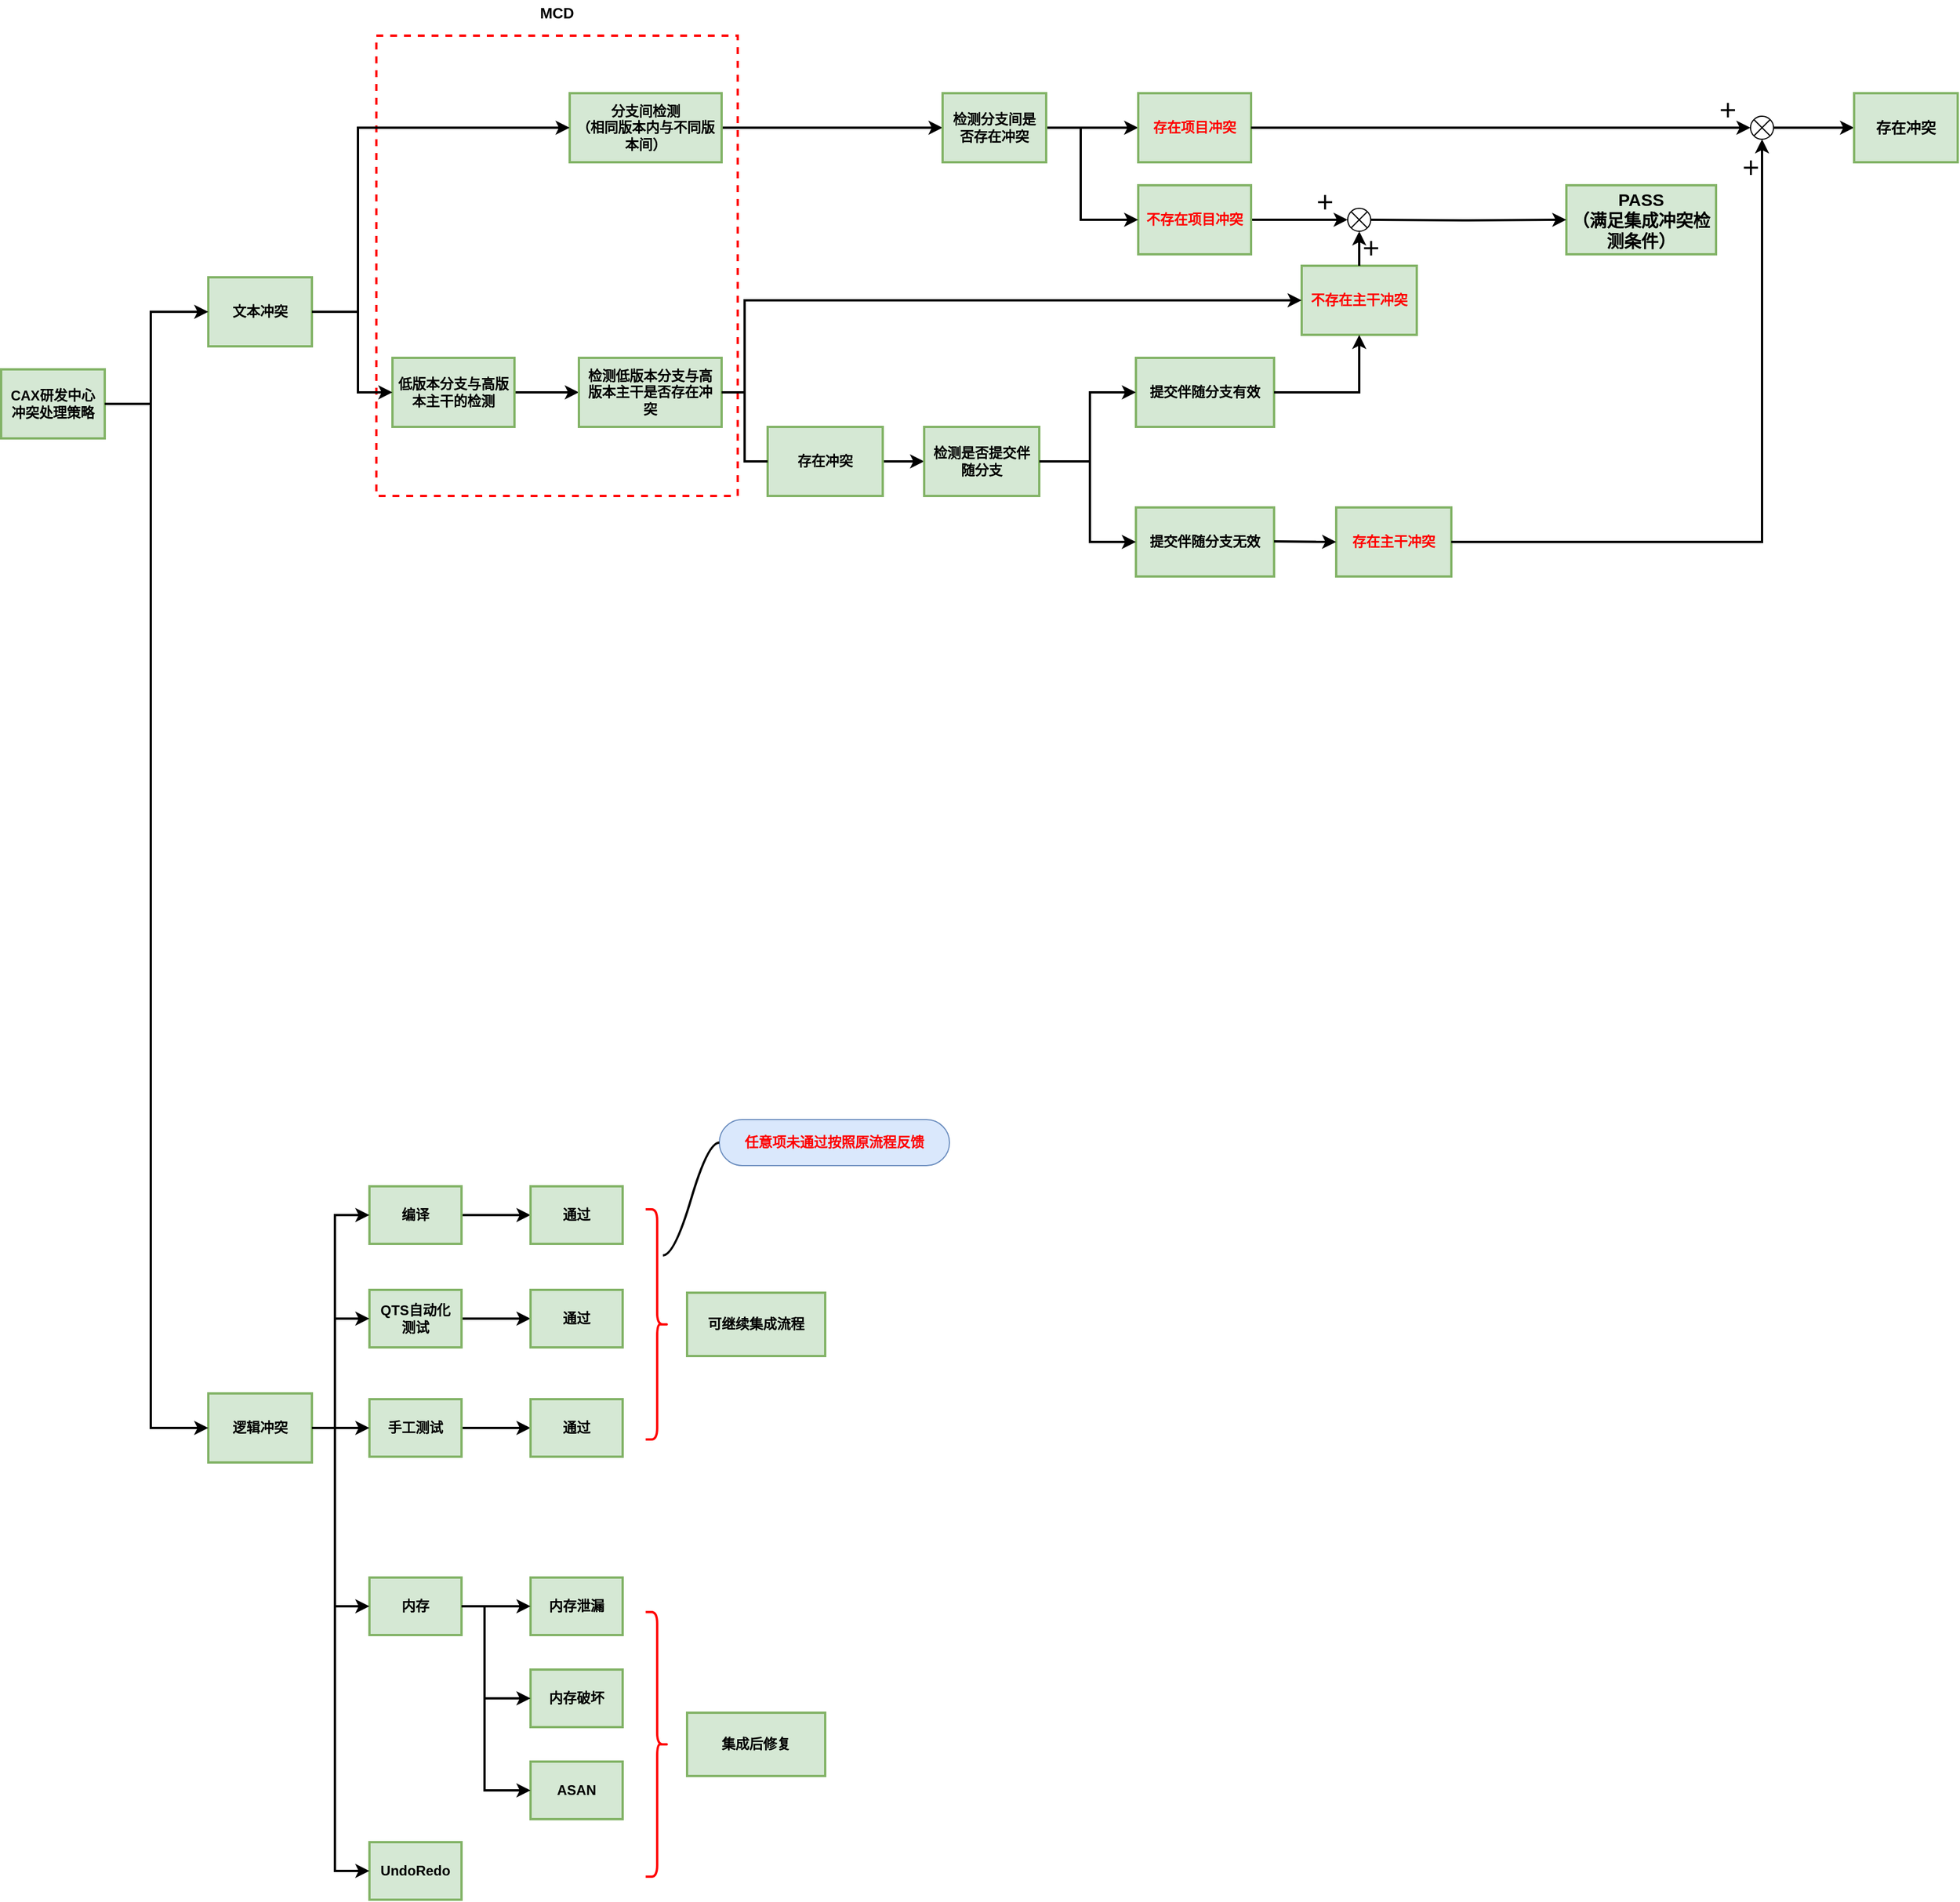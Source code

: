 <mxfile version="18.0.2" type="github">
  <diagram id="D4ulN_NYA70THIKxF5Tm" name="Page-1">
    <mxGraphModel dx="2249" dy="1963" grid="1" gridSize="10" guides="1" tooltips="1" connect="1" arrows="1" fold="1" page="1" pageScale="1" pageWidth="827" pageHeight="1169" math="0" shadow="0">
      <root>
        <mxCell id="0" />
        <mxCell id="1" parent="0" />
        <mxCell id="JzqUl4RdUkzFkftv-TBu-1" value="CAX研发中心冲突处理策略" style="rounded=0;whiteSpace=wrap;html=1;fillColor=#d5e8d4;strokeColor=#82B366;strokeWidth=2;sketch=0;glass=0;shadow=0;spacing=6;fontStyle=1" vertex="1" parent="1">
          <mxGeometry x="-10" y="250" width="90" height="60" as="geometry" />
        </mxCell>
        <mxCell id="JzqUl4RdUkzFkftv-TBu-2" value="文本冲突" style="rounded=0;whiteSpace=wrap;html=1;fillColor=#d5e8d4;strokeColor=#82B366;strokeWidth=2;sketch=0;glass=0;shadow=0;spacing=6;fontStyle=1" vertex="1" parent="1">
          <mxGeometry x="170" y="170" width="90" height="60" as="geometry" />
        </mxCell>
        <mxCell id="JzqUl4RdUkzFkftv-TBu-3" value="逻辑冲突" style="rounded=0;whiteSpace=wrap;html=1;fillColor=#d5e8d4;strokeColor=#82B366;strokeWidth=2;sketch=0;glass=0;shadow=0;spacing=6;fontStyle=1" vertex="1" parent="1">
          <mxGeometry x="170" y="1140" width="90" height="60" as="geometry" />
        </mxCell>
        <mxCell id="JzqUl4RdUkzFkftv-TBu-4" value="" style="endArrow=classic;html=1;rounded=0;exitX=1;exitY=0.5;exitDx=0;exitDy=0;entryX=0;entryY=0.5;entryDx=0;entryDy=0;strokeWidth=2;" edge="1" parent="1" source="JzqUl4RdUkzFkftv-TBu-1" target="JzqUl4RdUkzFkftv-TBu-2">
          <mxGeometry width="50" height="50" relative="1" as="geometry">
            <mxPoint x="80" y="310" as="sourcePoint" />
            <mxPoint x="130" y="260" as="targetPoint" />
            <Array as="points">
              <mxPoint x="120" y="280" />
              <mxPoint x="120" y="200" />
            </Array>
          </mxGeometry>
        </mxCell>
        <mxCell id="JzqUl4RdUkzFkftv-TBu-5" value="" style="endArrow=classic;html=1;rounded=0;entryX=0;entryY=0.5;entryDx=0;entryDy=0;strokeWidth=2;" edge="1" parent="1" target="JzqUl4RdUkzFkftv-TBu-3">
          <mxGeometry width="50" height="50" relative="1" as="geometry">
            <mxPoint x="120" y="280" as="sourcePoint" />
            <mxPoint x="180" y="210" as="targetPoint" />
            <Array as="points">
              <mxPoint x="120" y="480" />
              <mxPoint x="120" y="700" />
              <mxPoint x="120" y="1040" />
              <mxPoint x="120" y="1170" />
            </Array>
          </mxGeometry>
        </mxCell>
        <mxCell id="JzqUl4RdUkzFkftv-TBu-12" value="" style="endArrow=none;html=1;rounded=0;strokeWidth=2;" edge="1" parent="1" source="JzqUl4RdUkzFkftv-TBu-2">
          <mxGeometry width="50" height="50" relative="1" as="geometry">
            <mxPoint x="260" y="250" as="sourcePoint" />
            <mxPoint x="300" y="200" as="targetPoint" />
          </mxGeometry>
        </mxCell>
        <mxCell id="JzqUl4RdUkzFkftv-TBu-69" value="" style="edgeStyle=orthogonalEdgeStyle;rounded=0;orthogonalLoop=1;jettySize=auto;html=1;strokeWidth=2;" edge="1" parent="1" source="JzqUl4RdUkzFkftv-TBu-65" target="JzqUl4RdUkzFkftv-TBu-68">
          <mxGeometry relative="1" as="geometry" />
        </mxCell>
        <mxCell id="JzqUl4RdUkzFkftv-TBu-65" value="编译" style="rounded=0;whiteSpace=wrap;html=1;fillColor=#d5e8d4;strokeColor=#82B366;strokeWidth=2;sketch=0;glass=0;shadow=0;spacing=6;fontStyle=1" vertex="1" parent="1">
          <mxGeometry x="310" y="960" width="80" height="50" as="geometry" />
        </mxCell>
        <mxCell id="JzqUl4RdUkzFkftv-TBu-71" value="" style="edgeStyle=orthogonalEdgeStyle;rounded=0;orthogonalLoop=1;jettySize=auto;html=1;strokeWidth=2;" edge="1" parent="1" source="JzqUl4RdUkzFkftv-TBu-66" target="JzqUl4RdUkzFkftv-TBu-70">
          <mxGeometry relative="1" as="geometry" />
        </mxCell>
        <mxCell id="JzqUl4RdUkzFkftv-TBu-66" value="QTS自动化测试" style="rounded=0;whiteSpace=wrap;html=1;fillColor=#d5e8d4;strokeColor=#82B366;strokeWidth=2;sketch=0;glass=0;shadow=0;spacing=6;fontStyle=1" vertex="1" parent="1">
          <mxGeometry x="310" y="1050" width="80" height="50" as="geometry" />
        </mxCell>
        <mxCell id="JzqUl4RdUkzFkftv-TBu-73" value="" style="edgeStyle=orthogonalEdgeStyle;rounded=0;orthogonalLoop=1;jettySize=auto;html=1;strokeWidth=2;" edge="1" parent="1" source="JzqUl4RdUkzFkftv-TBu-67" target="JzqUl4RdUkzFkftv-TBu-72">
          <mxGeometry relative="1" as="geometry" />
        </mxCell>
        <mxCell id="JzqUl4RdUkzFkftv-TBu-67" value="手工测试" style="rounded=0;whiteSpace=wrap;html=1;fillColor=#d5e8d4;strokeColor=#82B366;strokeWidth=2;sketch=0;glass=0;shadow=0;spacing=6;fontStyle=1" vertex="1" parent="1">
          <mxGeometry x="310" y="1145" width="80" height="50" as="geometry" />
        </mxCell>
        <mxCell id="JzqUl4RdUkzFkftv-TBu-68" value="通过" style="rounded=0;whiteSpace=wrap;html=1;fillColor=#d5e8d4;strokeColor=#82B366;strokeWidth=2;sketch=0;glass=0;shadow=0;spacing=6;fontStyle=1" vertex="1" parent="1">
          <mxGeometry x="450" y="960" width="80" height="50" as="geometry" />
        </mxCell>
        <mxCell id="JzqUl4RdUkzFkftv-TBu-70" value="通过" style="rounded=0;whiteSpace=wrap;html=1;fillColor=#d5e8d4;strokeColor=#82B366;strokeWidth=2;sketch=0;glass=0;shadow=0;spacing=6;fontStyle=1" vertex="1" parent="1">
          <mxGeometry x="450" y="1050" width="80" height="50" as="geometry" />
        </mxCell>
        <mxCell id="JzqUl4RdUkzFkftv-TBu-72" value="通过" style="rounded=0;whiteSpace=wrap;html=1;fillColor=#d5e8d4;strokeColor=#82B366;strokeWidth=2;sketch=0;glass=0;shadow=0;spacing=6;fontStyle=1" vertex="1" parent="1">
          <mxGeometry x="450" y="1145" width="80" height="50" as="geometry" />
        </mxCell>
        <mxCell id="JzqUl4RdUkzFkftv-TBu-74" value="内存" style="rounded=0;whiteSpace=wrap;html=1;fillColor=#d5e8d4;strokeColor=#82B366;strokeWidth=2;sketch=0;glass=0;shadow=0;spacing=6;fontStyle=1" vertex="1" parent="1">
          <mxGeometry x="310" y="1300" width="80" height="50" as="geometry" />
        </mxCell>
        <mxCell id="JzqUl4RdUkzFkftv-TBu-75" value="UndoRedo" style="rounded=0;whiteSpace=wrap;html=1;fillColor=#d5e8d4;strokeColor=#82B366;strokeWidth=2;sketch=0;glass=0;shadow=0;spacing=6;fontStyle=1" vertex="1" parent="1">
          <mxGeometry x="310" y="1530" width="80" height="50" as="geometry" />
        </mxCell>
        <mxCell id="JzqUl4RdUkzFkftv-TBu-76" value="内存泄漏" style="rounded=0;whiteSpace=wrap;html=1;fillColor=#d5e8d4;strokeColor=#82B366;strokeWidth=2;sketch=0;glass=0;shadow=0;spacing=6;fontStyle=1" vertex="1" parent="1">
          <mxGeometry x="450" y="1300" width="80" height="50" as="geometry" />
        </mxCell>
        <mxCell id="JzqUl4RdUkzFkftv-TBu-78" value="内存破坏" style="rounded=0;whiteSpace=wrap;html=1;fillColor=#d5e8d4;strokeColor=#82B366;strokeWidth=2;sketch=0;glass=0;shadow=0;spacing=6;fontStyle=1" vertex="1" parent="1">
          <mxGeometry x="450" y="1380" width="80" height="50" as="geometry" />
        </mxCell>
        <mxCell id="JzqUl4RdUkzFkftv-TBu-79" value="ASAN" style="rounded=0;whiteSpace=wrap;html=1;fillColor=#d5e8d4;strokeColor=#82B366;strokeWidth=2;sketch=0;glass=0;shadow=0;spacing=6;fontStyle=1" vertex="1" parent="1">
          <mxGeometry x="450" y="1460" width="80" height="50" as="geometry" />
        </mxCell>
        <mxCell id="JzqUl4RdUkzFkftv-TBu-82" value="" style="endArrow=classic;html=1;rounded=0;strokeWidth=2;entryX=0;entryY=0.5;entryDx=0;entryDy=0;" edge="1" parent="1" target="JzqUl4RdUkzFkftv-TBu-78">
          <mxGeometry width="50" height="50" relative="1" as="geometry">
            <mxPoint x="410" y="1325" as="sourcePoint" />
            <mxPoint x="450" y="1370" as="targetPoint" />
            <Array as="points">
              <mxPoint x="410" y="1405" />
            </Array>
          </mxGeometry>
        </mxCell>
        <mxCell id="JzqUl4RdUkzFkftv-TBu-83" value="" style="endArrow=classic;html=1;rounded=0;strokeWidth=2;entryX=0;entryY=0.5;entryDx=0;entryDy=0;" edge="1" parent="1" target="JzqUl4RdUkzFkftv-TBu-79">
          <mxGeometry width="50" height="50" relative="1" as="geometry">
            <mxPoint x="410" y="1400" as="sourcePoint" />
            <mxPoint x="410" y="1430" as="targetPoint" />
            <Array as="points">
              <mxPoint x="410" y="1485" />
            </Array>
          </mxGeometry>
        </mxCell>
        <mxCell id="JzqUl4RdUkzFkftv-TBu-84" value="" style="endArrow=classic;html=1;rounded=0;strokeWidth=2;entryX=0;entryY=0.5;entryDx=0;entryDy=0;" edge="1" parent="1" target="JzqUl4RdUkzFkftv-TBu-76">
          <mxGeometry width="50" height="50" relative="1" as="geometry">
            <mxPoint x="390" y="1325" as="sourcePoint" />
            <mxPoint x="460" y="1270" as="targetPoint" />
          </mxGeometry>
        </mxCell>
        <mxCell id="JzqUl4RdUkzFkftv-TBu-85" value="" style="endArrow=classic;html=1;rounded=0;strokeWidth=2;exitX=1;exitY=0.5;exitDx=0;exitDy=0;entryX=0;entryY=0.5;entryDx=0;entryDy=0;" edge="1" parent="1" source="JzqUl4RdUkzFkftv-TBu-3" target="JzqUl4RdUkzFkftv-TBu-65">
          <mxGeometry width="50" height="50" relative="1" as="geometry">
            <mxPoint x="250" y="1290" as="sourcePoint" />
            <mxPoint x="300" y="1240" as="targetPoint" />
            <Array as="points">
              <mxPoint x="280" y="1170" />
              <mxPoint x="280" y="985" />
            </Array>
          </mxGeometry>
        </mxCell>
        <mxCell id="JzqUl4RdUkzFkftv-TBu-86" value="" style="endArrow=classic;html=1;rounded=0;strokeWidth=2;entryX=0;entryY=0.5;entryDx=0;entryDy=0;" edge="1" parent="1" target="JzqUl4RdUkzFkftv-TBu-67">
          <mxGeometry width="50" height="50" relative="1" as="geometry">
            <mxPoint x="280" y="1170" as="sourcePoint" />
            <mxPoint x="310" y="1220" as="targetPoint" />
          </mxGeometry>
        </mxCell>
        <mxCell id="JzqUl4RdUkzFkftv-TBu-87" value="" style="endArrow=classic;html=1;rounded=0;strokeWidth=2;entryX=0;entryY=0.5;entryDx=0;entryDy=0;" edge="1" parent="1" target="JzqUl4RdUkzFkftv-TBu-66">
          <mxGeometry width="50" height="50" relative="1" as="geometry">
            <mxPoint x="280" y="1075" as="sourcePoint" />
            <mxPoint x="270" y="1050" as="targetPoint" />
          </mxGeometry>
        </mxCell>
        <mxCell id="JzqUl4RdUkzFkftv-TBu-88" value="" style="endArrow=classic;html=1;rounded=0;strokeWidth=2;entryX=0;entryY=0.5;entryDx=0;entryDy=0;" edge="1" parent="1" target="JzqUl4RdUkzFkftv-TBu-74">
          <mxGeometry width="50" height="50" relative="1" as="geometry">
            <mxPoint x="280" y="1170" as="sourcePoint" />
            <mxPoint x="270" y="1260" as="targetPoint" />
            <Array as="points">
              <mxPoint x="280" y="1325" />
            </Array>
          </mxGeometry>
        </mxCell>
        <mxCell id="JzqUl4RdUkzFkftv-TBu-89" value="" style="endArrow=classic;html=1;rounded=0;strokeWidth=2;entryX=0;entryY=0.5;entryDx=0;entryDy=0;" edge="1" parent="1" target="JzqUl4RdUkzFkftv-TBu-75">
          <mxGeometry width="50" height="50" relative="1" as="geometry">
            <mxPoint x="280" y="1320" as="sourcePoint" />
            <mxPoint x="240" y="1430" as="targetPoint" />
            <Array as="points">
              <mxPoint x="280" y="1555" />
            </Array>
          </mxGeometry>
        </mxCell>
        <mxCell id="JzqUl4RdUkzFkftv-TBu-90" value="" style="shape=curlyBracket;whiteSpace=wrap;html=1;rounded=1;flipH=1;shadow=0;glass=0;sketch=0;strokeColor=#FF0000;strokeWidth=2;fillColor=#FF0000;fontColor=#ffffff;size=0.5;" vertex="1" parent="1">
          <mxGeometry x="550" y="980" width="20" height="200" as="geometry" />
        </mxCell>
        <mxCell id="JzqUl4RdUkzFkftv-TBu-91" value="可继续集成流程" style="rounded=0;whiteSpace=wrap;html=1;fillColor=#d5e8d4;strokeColor=#82B366;strokeWidth=2;sketch=0;glass=0;shadow=0;spacing=6;fontStyle=1" vertex="1" parent="1">
          <mxGeometry x="586" y="1052.5" width="120" height="55" as="geometry" />
        </mxCell>
        <mxCell id="JzqUl4RdUkzFkftv-TBu-93" value="&lt;b&gt;&lt;font color=&quot;#ff0000&quot;&gt;任意项未通过按照原流程反馈&lt;/font&gt;&lt;/b&gt;" style="whiteSpace=wrap;html=1;rounded=1;arcSize=50;align=center;verticalAlign=middle;strokeWidth=1;autosize=1;spacing=8;treeFolding=1;treeMoving=1;newEdgeStyle={&quot;edgeStyle&quot;:&quot;entityRelationEdgeStyle&quot;,&quot;startArrow&quot;:&quot;none&quot;,&quot;endArrow&quot;:&quot;none&quot;,&quot;segment&quot;:10,&quot;curved&quot;:1};shadow=0;glass=0;sketch=0;fillColor=#dae8fc;strokeColor=#6c8ebf;" vertex="1" parent="1">
          <mxGeometry x="614" y="902" width="200" height="40" as="geometry" />
        </mxCell>
        <mxCell id="JzqUl4RdUkzFkftv-TBu-94" value="" style="edgeStyle=entityRelationEdgeStyle;startArrow=none;endArrow=none;segment=10;curved=1;rounded=0;strokeWidth=2;exitX=0.25;exitY=0.2;exitDx=0;exitDy=0;exitPerimeter=0;" edge="1" target="JzqUl4RdUkzFkftv-TBu-93" parent="1" source="JzqUl4RdUkzFkftv-TBu-90">
          <mxGeometry relative="1" as="geometry">
            <mxPoint x="800" y="1020" as="sourcePoint" />
          </mxGeometry>
        </mxCell>
        <mxCell id="JzqUl4RdUkzFkftv-TBu-95" value="" style="shape=curlyBracket;whiteSpace=wrap;html=1;rounded=1;flipH=1;shadow=0;glass=0;sketch=0;strokeColor=#FF0000;strokeWidth=2;fillColor=#FF0000;fontColor=#ffffff;size=0.5;" vertex="1" parent="1">
          <mxGeometry x="550" y="1330" width="20" height="230" as="geometry" />
        </mxCell>
        <mxCell id="JzqUl4RdUkzFkftv-TBu-96" value="集成后修复" style="rounded=0;whiteSpace=wrap;html=1;fillColor=#d5e8d4;strokeColor=#82B366;strokeWidth=2;sketch=0;glass=0;shadow=0;spacing=6;fontStyle=1" vertex="1" parent="1">
          <mxGeometry x="586" y="1417.5" width="120" height="55" as="geometry" />
        </mxCell>
        <mxCell id="JzqUl4RdUkzFkftv-TBu-105" value="" style="rounded=0;whiteSpace=wrap;html=1;fontSize=13;fontColor=#FF0000;strokeColor=#FF0000;dashed=1;strokeWidth=2;" vertex="1" parent="1">
          <mxGeometry x="316" y="-40" width="314" height="400" as="geometry" />
        </mxCell>
        <mxCell id="JzqUl4RdUkzFkftv-TBu-106" value="" style="edgeStyle=orthogonalEdgeStyle;rounded=0;orthogonalLoop=1;jettySize=auto;html=1;strokeWidth=2;" edge="1" parent="1" source="JzqUl4RdUkzFkftv-TBu-107" target="JzqUl4RdUkzFkftv-TBu-111">
          <mxGeometry relative="1" as="geometry" />
        </mxCell>
        <mxCell id="JzqUl4RdUkzFkftv-TBu-107" value="分支间检测&lt;br&gt;（相同版本内与不同版本间）" style="rounded=0;whiteSpace=wrap;html=1;fillColor=#d5e8d4;strokeColor=#82B366;strokeWidth=2;sketch=0;glass=0;shadow=0;spacing=6;fontStyle=1" vertex="1" parent="1">
          <mxGeometry x="484" y="10" width="132" height="60" as="geometry" />
        </mxCell>
        <mxCell id="JzqUl4RdUkzFkftv-TBu-108" value="" style="edgeStyle=orthogonalEdgeStyle;rounded=0;orthogonalLoop=1;jettySize=auto;html=1;strokeWidth=2;" edge="1" parent="1" source="JzqUl4RdUkzFkftv-TBu-109" target="JzqUl4RdUkzFkftv-TBu-119">
          <mxGeometry relative="1" as="geometry" />
        </mxCell>
        <mxCell id="JzqUl4RdUkzFkftv-TBu-109" value="低版本分支与高版本主干的检测" style="rounded=0;whiteSpace=wrap;html=1;fillColor=#d5e8d4;strokeColor=#82B366;strokeWidth=2;sketch=0;glass=0;shadow=0;spacing=6;fontStyle=1" vertex="1" parent="1">
          <mxGeometry x="330" y="240" width="106" height="60" as="geometry" />
        </mxCell>
        <mxCell id="JzqUl4RdUkzFkftv-TBu-110" value="" style="edgeStyle=orthogonalEdgeStyle;rounded=0;orthogonalLoop=1;jettySize=auto;html=1;strokeWidth=2;" edge="1" parent="1" source="JzqUl4RdUkzFkftv-TBu-111" target="JzqUl4RdUkzFkftv-TBu-112">
          <mxGeometry relative="1" as="geometry" />
        </mxCell>
        <mxCell id="JzqUl4RdUkzFkftv-TBu-111" value="检测分支间是否存在冲突" style="rounded=0;whiteSpace=wrap;html=1;fillColor=#d5e8d4;strokeColor=#82B366;strokeWidth=2;sketch=0;glass=0;shadow=0;spacing=6;fontStyle=1" vertex="1" parent="1">
          <mxGeometry x="808" y="10" width="90" height="60" as="geometry" />
        </mxCell>
        <mxCell id="JzqUl4RdUkzFkftv-TBu-112" value="&lt;font color=&quot;#ff0000&quot;&gt;存在项目冲突&lt;/font&gt;" style="rounded=0;whiteSpace=wrap;html=1;fillColor=#d5e8d4;strokeColor=#82B366;strokeWidth=2;sketch=0;glass=0;shadow=0;spacing=6;fontStyle=1" vertex="1" parent="1">
          <mxGeometry x="978" y="10" width="98" height="60" as="geometry" />
        </mxCell>
        <mxCell id="JzqUl4RdUkzFkftv-TBu-113" value="" style="edgeStyle=orthogonalEdgeStyle;rounded=0;orthogonalLoop=1;jettySize=auto;html=1;strokeWidth=2;entryX=0;entryY=0.5;entryDx=0;entryDy=0;" edge="1" parent="1" source="JzqUl4RdUkzFkftv-TBu-114">
          <mxGeometry relative="1" as="geometry">
            <mxPoint x="1160" y="120" as="targetPoint" />
          </mxGeometry>
        </mxCell>
        <mxCell id="JzqUl4RdUkzFkftv-TBu-114" value="&lt;font color=&quot;#ff0000&quot;&gt;不存在项目冲突&lt;/font&gt;" style="rounded=0;whiteSpace=wrap;html=1;fillColor=#d5e8d4;strokeColor=#82B366;strokeWidth=2;sketch=0;glass=0;shadow=0;spacing=6;fontStyle=1" vertex="1" parent="1">
          <mxGeometry x="978" y="90" width="98" height="60" as="geometry" />
        </mxCell>
        <mxCell id="JzqUl4RdUkzFkftv-TBu-115" value="" style="endArrow=classic;html=1;rounded=0;strokeWidth=2;entryX=0;entryY=0.5;entryDx=0;entryDy=0;" edge="1" parent="1" target="JzqUl4RdUkzFkftv-TBu-114">
          <mxGeometry width="50" height="50" relative="1" as="geometry">
            <mxPoint x="928" y="40" as="sourcePoint" />
            <mxPoint x="978" y="-10" as="targetPoint" />
            <Array as="points">
              <mxPoint x="928" y="120" />
            </Array>
          </mxGeometry>
        </mxCell>
        <mxCell id="JzqUl4RdUkzFkftv-TBu-116" value="" style="endArrow=classic;html=1;rounded=0;strokeWidth=2;entryX=0;entryY=0.5;entryDx=0;entryDy=0;" edge="1" parent="1" target="JzqUl4RdUkzFkftv-TBu-107">
          <mxGeometry width="50" height="50" relative="1" as="geometry">
            <mxPoint x="300" y="200" as="sourcePoint" />
            <mxPoint x="320" y="70" as="targetPoint" />
            <Array as="points">
              <mxPoint x="300" y="40" />
            </Array>
          </mxGeometry>
        </mxCell>
        <mxCell id="JzqUl4RdUkzFkftv-TBu-117" value="" style="endArrow=classic;html=1;rounded=0;strokeWidth=2;entryX=0;entryY=0.5;entryDx=0;entryDy=0;" edge="1" parent="1" target="JzqUl4RdUkzFkftv-TBu-109">
          <mxGeometry width="50" height="50" relative="1" as="geometry">
            <mxPoint x="300" y="200" as="sourcePoint" />
            <mxPoint x="280" y="340" as="targetPoint" />
            <Array as="points">
              <mxPoint x="300" y="270" />
            </Array>
          </mxGeometry>
        </mxCell>
        <mxCell id="JzqUl4RdUkzFkftv-TBu-118" value="" style="edgeStyle=orthogonalEdgeStyle;rounded=0;orthogonalLoop=1;jettySize=auto;html=1;strokeWidth=2;startArrow=none;" edge="1" parent="1" source="JzqUl4RdUkzFkftv-TBu-122" target="JzqUl4RdUkzFkftv-TBu-120">
          <mxGeometry relative="1" as="geometry" />
        </mxCell>
        <mxCell id="JzqUl4RdUkzFkftv-TBu-119" value="检测低版本分支与高版本主干是否存在冲突" style="rounded=0;whiteSpace=wrap;html=1;fillColor=#d5e8d4;strokeColor=#82B366;strokeWidth=2;sketch=0;glass=0;shadow=0;spacing=7;fontStyle=1" vertex="1" parent="1">
          <mxGeometry x="492" y="240" width="124" height="60" as="geometry" />
        </mxCell>
        <mxCell id="JzqUl4RdUkzFkftv-TBu-120" value="检测是否提交伴随分支" style="rounded=0;whiteSpace=wrap;html=1;fillColor=#d5e8d4;strokeColor=#82B366;strokeWidth=2;sketch=0;glass=0;shadow=0;spacing=7;fontStyle=1" vertex="1" parent="1">
          <mxGeometry x="792" y="300" width="100" height="60" as="geometry" />
        </mxCell>
        <mxCell id="JzqUl4RdUkzFkftv-TBu-121" value="&lt;font color=&quot;#ff0000&quot;&gt;不存在主干冲突&lt;/font&gt;" style="rounded=0;whiteSpace=wrap;html=1;fillColor=#d5e8d4;strokeColor=#82B366;strokeWidth=2;sketch=0;glass=0;shadow=0;spacing=7;fontStyle=1" vertex="1" parent="1">
          <mxGeometry x="1120" y="160" width="100" height="60" as="geometry" />
        </mxCell>
        <mxCell id="JzqUl4RdUkzFkftv-TBu-122" value="存在冲突" style="rounded=0;whiteSpace=wrap;html=1;fillColor=#d5e8d4;strokeColor=#82B366;strokeWidth=2;sketch=0;glass=0;shadow=0;spacing=7;fontStyle=1" vertex="1" parent="1">
          <mxGeometry x="656" y="300" width="100" height="60" as="geometry" />
        </mxCell>
        <mxCell id="JzqUl4RdUkzFkftv-TBu-123" value="" style="edgeStyle=orthogonalEdgeStyle;rounded=0;orthogonalLoop=1;jettySize=auto;html=1;strokeWidth=2;endArrow=none;" edge="1" parent="1" source="JzqUl4RdUkzFkftv-TBu-119" target="JzqUl4RdUkzFkftv-TBu-122">
          <mxGeometry relative="1" as="geometry">
            <mxPoint x="616" y="270" as="sourcePoint" />
            <mxPoint x="786" y="270" as="targetPoint" />
          </mxGeometry>
        </mxCell>
        <mxCell id="JzqUl4RdUkzFkftv-TBu-124" value="" style="endArrow=classic;html=1;rounded=0;fontColor=#FF0000;strokeWidth=2;entryX=0;entryY=0.5;entryDx=0;entryDy=0;" edge="1" parent="1" target="JzqUl4RdUkzFkftv-TBu-121">
          <mxGeometry width="50" height="50" relative="1" as="geometry">
            <mxPoint x="636" y="270" as="sourcePoint" />
            <mxPoint x="596" y="170" as="targetPoint" />
            <Array as="points">
              <mxPoint x="636" y="190" />
            </Array>
          </mxGeometry>
        </mxCell>
        <mxCell id="JzqUl4RdUkzFkftv-TBu-125" value="提交伴随分支有效" style="rounded=0;whiteSpace=wrap;html=1;fillColor=#d5e8d4;strokeColor=#82B366;strokeWidth=2;sketch=0;glass=0;shadow=0;spacing=7;fontStyle=1" vertex="1" parent="1">
          <mxGeometry x="976" y="240" width="120" height="60" as="geometry" />
        </mxCell>
        <mxCell id="JzqUl4RdUkzFkftv-TBu-126" value="提交伴随分支无效" style="rounded=0;whiteSpace=wrap;html=1;fillColor=#d5e8d4;strokeColor=#82B366;strokeWidth=2;sketch=0;glass=0;shadow=0;spacing=7;fontStyle=1" vertex="1" parent="1">
          <mxGeometry x="976" y="370" width="120" height="60" as="geometry" />
        </mxCell>
        <mxCell id="JzqUl4RdUkzFkftv-TBu-127" value="" style="endArrow=classic;html=1;rounded=0;strokeWidth=2;exitX=1;exitY=0.5;exitDx=0;exitDy=0;entryX=0;entryY=0.5;entryDx=0;entryDy=0;" edge="1" parent="1" target="JzqUl4RdUkzFkftv-TBu-125">
          <mxGeometry width="50" height="50" relative="1" as="geometry">
            <mxPoint x="892" y="330.0" as="sourcePoint" />
            <mxPoint x="986" y="320" as="targetPoint" />
            <Array as="points">
              <mxPoint x="936" y="330" />
              <mxPoint x="936" y="270" />
            </Array>
          </mxGeometry>
        </mxCell>
        <mxCell id="JzqUl4RdUkzFkftv-TBu-128" value="" style="endArrow=classic;html=1;rounded=0;strokeWidth=2;entryX=0;entryY=0.5;entryDx=0;entryDy=0;" edge="1" parent="1" target="JzqUl4RdUkzFkftv-TBu-126">
          <mxGeometry width="50" height="50" relative="1" as="geometry">
            <mxPoint x="936" y="330.0" as="sourcePoint" />
            <mxPoint x="946" y="400" as="targetPoint" />
            <Array as="points">
              <mxPoint x="936" y="400" />
            </Array>
          </mxGeometry>
        </mxCell>
        <mxCell id="JzqUl4RdUkzFkftv-TBu-129" value="&lt;font color=&quot;#ff0000&quot;&gt;存在主干冲突&lt;/font&gt;" style="rounded=0;whiteSpace=wrap;html=1;fillColor=#d5e8d4;strokeColor=#82B366;strokeWidth=2;sketch=0;glass=0;shadow=0;spacing=7;fontStyle=1" vertex="1" parent="1">
          <mxGeometry x="1150" y="370" width="100" height="60" as="geometry" />
        </mxCell>
        <mxCell id="JzqUl4RdUkzFkftv-TBu-130" value="" style="endArrow=classic;html=1;rounded=0;strokeWidth=2;exitX=1;exitY=0.5;exitDx=0;exitDy=0;entryX=0;entryY=0.5;entryDx=0;entryDy=0;" edge="1" parent="1" target="JzqUl4RdUkzFkftv-TBu-129">
          <mxGeometry width="50" height="50" relative="1" as="geometry">
            <mxPoint x="1096" y="399.5" as="sourcePoint" />
            <mxPoint x="1160" y="399.5" as="targetPoint" />
          </mxGeometry>
        </mxCell>
        <mxCell id="JzqUl4RdUkzFkftv-TBu-131" value="&lt;font style=&quot;font-size: 15px;&quot;&gt;PASS&lt;br&gt;（满足集成冲突检测条件）&lt;br&gt;&lt;/font&gt;" style="rounded=0;whiteSpace=wrap;html=1;fillColor=#d5e8d4;strokeColor=#82B366;strokeWidth=2;sketch=0;glass=0;shadow=0;spacing=6;fontStyle=1" vertex="1" parent="1">
          <mxGeometry x="1350" y="90" width="130" height="60" as="geometry" />
        </mxCell>
        <mxCell id="JzqUl4RdUkzFkftv-TBu-132" value="" style="edgeStyle=orthogonalEdgeStyle;rounded=0;orthogonalLoop=1;jettySize=auto;html=1;strokeWidth=2;" edge="1" parent="1" target="JzqUl4RdUkzFkftv-TBu-131">
          <mxGeometry relative="1" as="geometry">
            <mxPoint x="1180" y="120" as="sourcePoint" />
          </mxGeometry>
        </mxCell>
        <mxCell id="JzqUl4RdUkzFkftv-TBu-134" value="" style="endArrow=classic;html=1;rounded=0;fontSize=15;fontColor=#FF0000;strokeWidth=2;exitX=1;exitY=0.5;exitDx=0;exitDy=0;entryX=0.5;entryY=1;entryDx=0;entryDy=0;" edge="1" parent="1" source="JzqUl4RdUkzFkftv-TBu-125" target="JzqUl4RdUkzFkftv-TBu-121">
          <mxGeometry width="50" height="50" relative="1" as="geometry">
            <mxPoint x="1140" y="310" as="sourcePoint" />
            <mxPoint x="1190" y="260" as="targetPoint" />
            <Array as="points">
              <mxPoint x="1170" y="270" />
            </Array>
          </mxGeometry>
        </mxCell>
        <mxCell id="JzqUl4RdUkzFkftv-TBu-135" value="" style="endArrow=classic;html=1;rounded=0;fontSize=15;fontColor=#FF0000;strokeWidth=2;exitX=0.5;exitY=0;exitDx=0;exitDy=0;entryX=0.5;entryY=1;entryDx=0;entryDy=0;" edge="1" parent="1" source="JzqUl4RdUkzFkftv-TBu-121">
          <mxGeometry width="50" height="50" relative="1" as="geometry">
            <mxPoint x="1240" y="210" as="sourcePoint" />
            <mxPoint x="1170" y="130" as="targetPoint" />
          </mxGeometry>
        </mxCell>
        <mxCell id="JzqUl4RdUkzFkftv-TBu-137" value="" style="endArrow=classic;html=1;rounded=0;fontSize=15;fontColor=#FF0000;strokeWidth=2;exitX=1;exitY=0.5;exitDx=0;exitDy=0;entryX=0;entryY=0.5;entryDx=0;entryDy=0;" edge="1" parent="1" source="JzqUl4RdUkzFkftv-TBu-112">
          <mxGeometry width="50" height="50" relative="1" as="geometry">
            <mxPoint x="1230" y="20" as="sourcePoint" />
            <mxPoint x="1510" y="40" as="targetPoint" />
          </mxGeometry>
        </mxCell>
        <mxCell id="JzqUl4RdUkzFkftv-TBu-138" value="&lt;font color=&quot;#000000&quot;&gt;&lt;b&gt;MCD&lt;/b&gt;&lt;/font&gt;" style="rounded=0;whiteSpace=wrap;html=1;dashed=1;fontSize=13;fontColor=#FF0000;strokeColor=#FFFFFF;strokeWidth=2;" vertex="1" parent="1">
          <mxGeometry x="420" y="-70" width="106" height="20" as="geometry" />
        </mxCell>
        <mxCell id="JzqUl4RdUkzFkftv-TBu-139" value="" style="endArrow=classic;html=1;rounded=0;fontSize=15;fontColor=#FF0000;strokeWidth=2;exitX=1;exitY=0.5;exitDx=0;exitDy=0;entryX=0.5;entryY=1;entryDx=0;entryDy=0;" edge="1" parent="1" source="JzqUl4RdUkzFkftv-TBu-129">
          <mxGeometry width="50" height="50" relative="1" as="geometry">
            <mxPoint x="1340" y="410" as="sourcePoint" />
            <mxPoint x="1520" y="50" as="targetPoint" />
            <Array as="points">
              <mxPoint x="1520" y="400" />
            </Array>
          </mxGeometry>
        </mxCell>
        <mxCell id="JzqUl4RdUkzFkftv-TBu-140" value="" style="endArrow=classic;html=1;rounded=0;fontSize=15;fontColor=#FF0000;strokeWidth=2;exitX=1;exitY=0.5;exitDx=0;exitDy=0;entryX=0;entryY=0.5;entryDx=0;entryDy=0;" edge="1" parent="1" target="JzqUl4RdUkzFkftv-TBu-141">
          <mxGeometry width="50" height="50" relative="1" as="geometry">
            <mxPoint x="1530" y="40" as="sourcePoint" />
            <mxPoint x="1600" y="-40" as="targetPoint" />
          </mxGeometry>
        </mxCell>
        <mxCell id="JzqUl4RdUkzFkftv-TBu-141" value="&lt;font style=&quot;font-size: 13px;&quot;&gt;存在冲突&lt;/font&gt;" style="rounded=0;whiteSpace=wrap;html=1;fillColor=#d5e8d4;strokeColor=#82B366;strokeWidth=2;sketch=0;glass=0;shadow=0;spacing=6;fontStyle=1" vertex="1" parent="1">
          <mxGeometry x="1600" y="10" width="90" height="60" as="geometry" />
        </mxCell>
        <mxCell id="JzqUl4RdUkzFkftv-TBu-142" value="" style="shape=sumEllipse;perimeter=ellipsePerimeter;whiteSpace=wrap;html=1;backgroundOutline=1;rounded=0;shadow=0;glass=0;sketch=0;fontColor=#FF0000;strokeColor=#000000;strokeWidth=1;fillColor=none;" vertex="1" parent="1">
          <mxGeometry x="1160" y="110" width="20" height="20" as="geometry" />
        </mxCell>
        <mxCell id="JzqUl4RdUkzFkftv-TBu-144" value="" style="shape=sumEllipse;perimeter=ellipsePerimeter;whiteSpace=wrap;html=1;backgroundOutline=1;rounded=0;shadow=0;glass=0;sketch=0;fontColor=#FF0000;strokeColor=#000000;strokeWidth=1;fillColor=none;" vertex="1" parent="1">
          <mxGeometry x="1510" y="30" width="20" height="20" as="geometry" />
        </mxCell>
        <mxCell id="JzqUl4RdUkzFkftv-TBu-145" value="&lt;font size=&quot;1&quot; color=&quot;#000000&quot;&gt;&lt;b style=&quot;font-size: 16px;&quot;&gt;＋&lt;/b&gt;&lt;/font&gt;" style="text;html=1;strokeColor=none;fillColor=none;align=center;verticalAlign=middle;whiteSpace=wrap;rounded=0;shadow=0;glass=0;sketch=0;fontColor=#FF0000;" vertex="1" parent="1">
          <mxGeometry x="1110" y="90" width="60" height="30" as="geometry" />
        </mxCell>
        <mxCell id="JzqUl4RdUkzFkftv-TBu-146" value="&lt;font size=&quot;1&quot; color=&quot;#000000&quot;&gt;&lt;b style=&quot;font-size: 16px;&quot;&gt;＋&lt;/b&gt;&lt;/font&gt;" style="text;html=1;strokeColor=none;fillColor=none;align=center;verticalAlign=middle;whiteSpace=wrap;rounded=0;shadow=0;glass=0;sketch=0;fontColor=#FF0000;" vertex="1" parent="1">
          <mxGeometry x="1150" y="130" width="60" height="30" as="geometry" />
        </mxCell>
        <mxCell id="JzqUl4RdUkzFkftv-TBu-147" value="&lt;font size=&quot;1&quot; color=&quot;#000000&quot;&gt;&lt;b style=&quot;font-size: 16px;&quot;&gt;＋&lt;/b&gt;&lt;/font&gt;" style="text;html=1;strokeColor=none;fillColor=none;align=center;verticalAlign=middle;whiteSpace=wrap;rounded=0;shadow=0;glass=0;sketch=0;fontColor=#FF0000;" vertex="1" parent="1">
          <mxGeometry x="1460" y="10" width="60" height="30" as="geometry" />
        </mxCell>
        <mxCell id="JzqUl4RdUkzFkftv-TBu-150" value="&lt;font size=&quot;1&quot; color=&quot;#000000&quot;&gt;&lt;b style=&quot;font-size: 16px;&quot;&gt;＋&lt;/b&gt;&lt;/font&gt;" style="text;html=1;strokeColor=none;fillColor=none;align=center;verticalAlign=middle;whiteSpace=wrap;rounded=0;shadow=0;glass=0;sketch=0;fontColor=#FF0000;" vertex="1" parent="1">
          <mxGeometry x="1480" y="60" width="60" height="30" as="geometry" />
        </mxCell>
      </root>
    </mxGraphModel>
  </diagram>
</mxfile>
